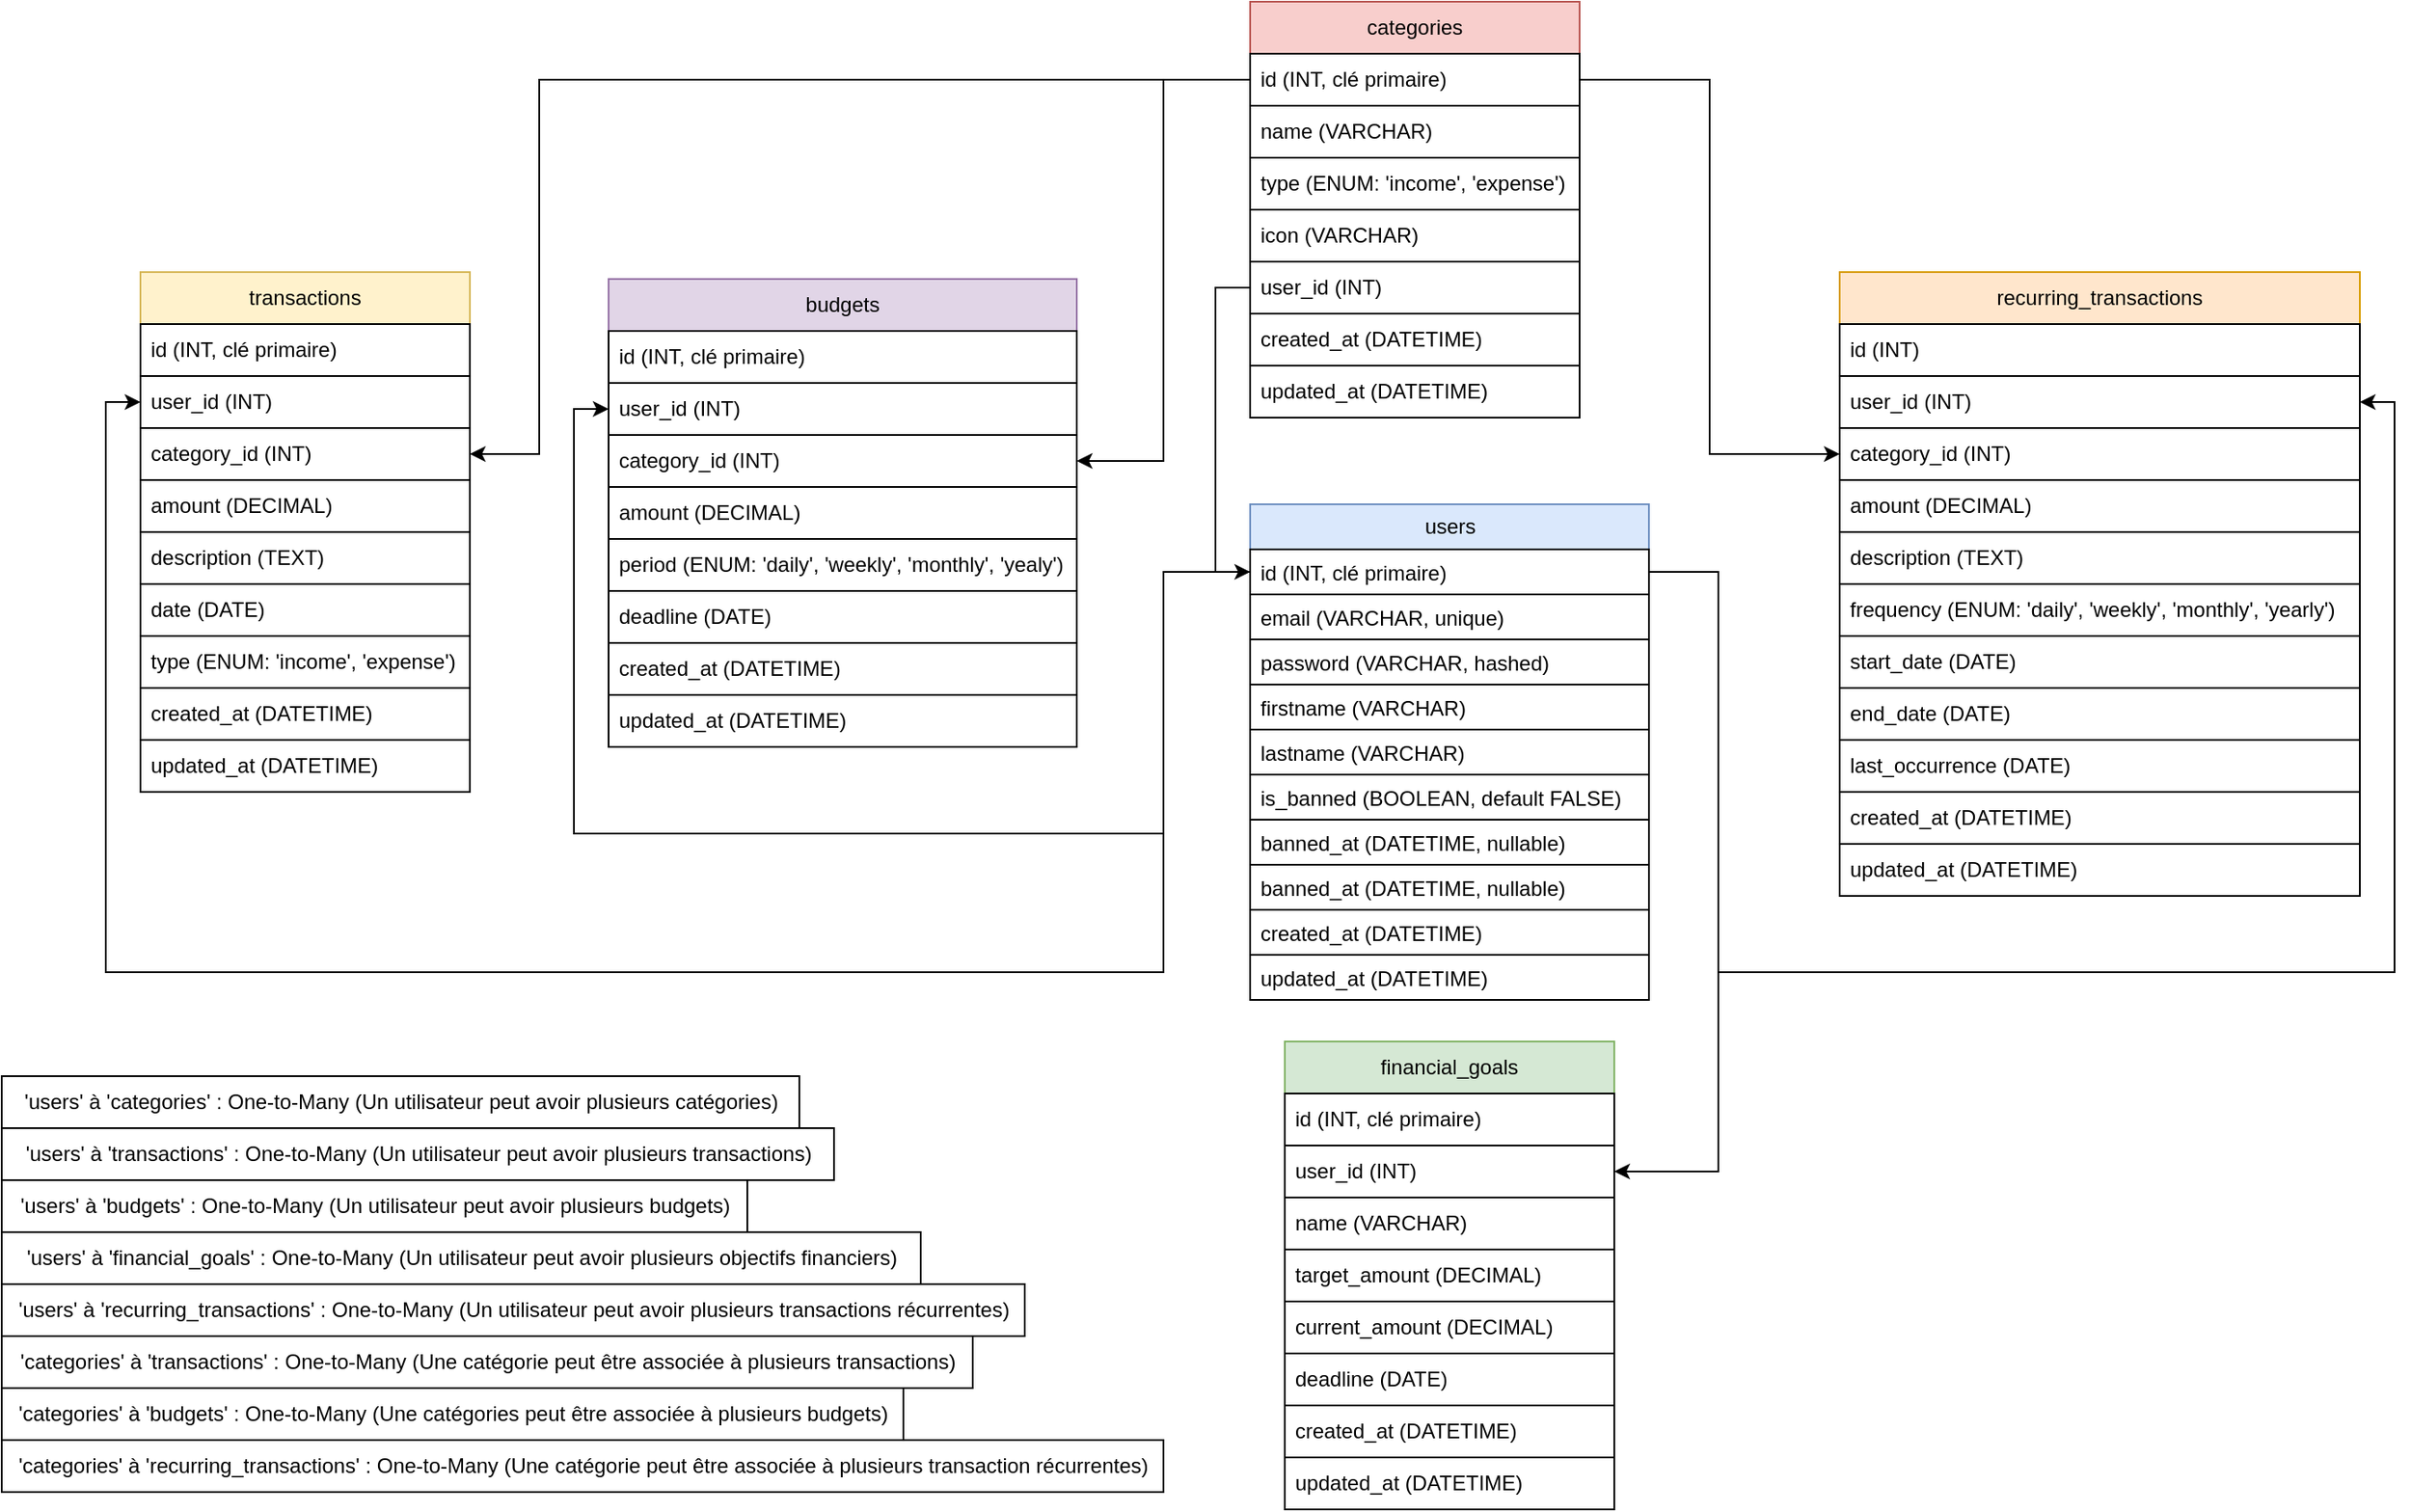 <mxfile version="24.8.4">
  <diagram name="Page-1" id="T7CXiv49Hto3s1DvhN_q">
    <mxGraphModel dx="976" dy="962" grid="1" gridSize="10" guides="1" tooltips="1" connect="1" arrows="1" fold="1" page="1" pageScale="1" pageWidth="827" pageHeight="1169" math="0" shadow="0">
      <root>
        <mxCell id="0" />
        <mxCell id="1" parent="0" />
        <mxCell id="CTLy_RP8BoX3sGNTjS6a-148" value="users" style="swimlane;fontStyle=0;childLayout=stackLayout;horizontal=1;startSize=26;fillColor=#dae8fc;horizontalStack=0;resizeParent=1;resizeParentMax=0;resizeLast=0;collapsible=1;marginBottom=0;html=1;strokeColor=#6c8ebf;" vertex="1" parent="1">
          <mxGeometry x="1580" y="430" width="230" height="286" as="geometry">
            <mxRectangle x="120" y="120" width="70" height="30" as="alternateBounds" />
          </mxGeometry>
        </mxCell>
        <mxCell id="CTLy_RP8BoX3sGNTjS6a-149" value="id (INT, clé primaire)" style="text;strokeColor=default;fillColor=none;align=left;verticalAlign=top;spacingLeft=4;spacingRight=4;overflow=hidden;rotatable=0;points=[[0,0.5],[1,0.5]];portConstraint=eastwest;whiteSpace=wrap;html=1;" vertex="1" parent="CTLy_RP8BoX3sGNTjS6a-148">
          <mxGeometry y="26" width="230" height="26" as="geometry" />
        </mxCell>
        <mxCell id="CTLy_RP8BoX3sGNTjS6a-150" value="email (VARCHAR, unique)" style="text;strokeColor=default;fillColor=none;align=left;verticalAlign=top;spacingLeft=4;spacingRight=4;overflow=hidden;rotatable=0;points=[[0,0.5],[1,0.5]];portConstraint=eastwest;whiteSpace=wrap;html=1;" vertex="1" parent="CTLy_RP8BoX3sGNTjS6a-148">
          <mxGeometry y="52" width="230" height="26" as="geometry" />
        </mxCell>
        <mxCell id="CTLy_RP8BoX3sGNTjS6a-151" value="password (VARCHAR, hashed)" style="text;strokeColor=default;fillColor=none;align=left;verticalAlign=top;spacingLeft=4;spacingRight=4;overflow=hidden;rotatable=0;points=[[0,0.5],[1,0.5]];portConstraint=eastwest;whiteSpace=wrap;html=1;" vertex="1" parent="CTLy_RP8BoX3sGNTjS6a-148">
          <mxGeometry y="78" width="230" height="26" as="geometry" />
        </mxCell>
        <mxCell id="CTLy_RP8BoX3sGNTjS6a-152" value="firstname (VARCHAR)" style="text;strokeColor=default;fillColor=none;align=left;verticalAlign=top;spacingLeft=4;spacingRight=4;overflow=hidden;rotatable=0;points=[[0,0.5],[1,0.5]];portConstraint=eastwest;whiteSpace=wrap;html=1;" vertex="1" parent="CTLy_RP8BoX3sGNTjS6a-148">
          <mxGeometry y="104" width="230" height="26" as="geometry" />
        </mxCell>
        <mxCell id="CTLy_RP8BoX3sGNTjS6a-153" value="lastname (VARCHAR)" style="text;strokeColor=default;fillColor=none;align=left;verticalAlign=top;spacingLeft=4;spacingRight=4;overflow=hidden;rotatable=0;points=[[0,0.5],[1,0.5]];portConstraint=eastwest;whiteSpace=wrap;html=1;" vertex="1" parent="CTLy_RP8BoX3sGNTjS6a-148">
          <mxGeometry y="130" width="230" height="26" as="geometry" />
        </mxCell>
        <mxCell id="CTLy_RP8BoX3sGNTjS6a-154" value="is_banned (BOOLEAN, default FALSE)" style="text;strokeColor=default;fillColor=none;align=left;verticalAlign=top;spacingLeft=4;spacingRight=4;overflow=hidden;rotatable=0;points=[[0,0.5],[1,0.5]];portConstraint=eastwest;whiteSpace=wrap;html=1;" vertex="1" parent="CTLy_RP8BoX3sGNTjS6a-148">
          <mxGeometry y="156" width="230" height="26" as="geometry" />
        </mxCell>
        <mxCell id="CTLy_RP8BoX3sGNTjS6a-155" value="banned_at (DATETIME, nullable)" style="text;strokeColor=default;fillColor=none;align=left;verticalAlign=top;spacingLeft=4;spacingRight=4;overflow=hidden;rotatable=0;points=[[0,0.5],[1,0.5]];portConstraint=eastwest;whiteSpace=wrap;html=1;" vertex="1" parent="CTLy_RP8BoX3sGNTjS6a-148">
          <mxGeometry y="182" width="230" height="26" as="geometry" />
        </mxCell>
        <mxCell id="CTLy_RP8BoX3sGNTjS6a-156" value="banned_at (DATETIME, nullable)" style="text;strokeColor=default;fillColor=none;align=left;verticalAlign=top;spacingLeft=4;spacingRight=4;overflow=hidden;rotatable=0;points=[[0,0.5],[1,0.5]];portConstraint=eastwest;whiteSpace=wrap;html=1;" vertex="1" parent="CTLy_RP8BoX3sGNTjS6a-148">
          <mxGeometry y="208" width="230" height="26" as="geometry" />
        </mxCell>
        <mxCell id="CTLy_RP8BoX3sGNTjS6a-157" value="created_at (DATETIME)" style="text;strokeColor=default;fillColor=none;align=left;verticalAlign=top;spacingLeft=4;spacingRight=4;overflow=hidden;rotatable=0;points=[[0,0.5],[1,0.5]];portConstraint=eastwest;whiteSpace=wrap;html=1;" vertex="1" parent="CTLy_RP8BoX3sGNTjS6a-148">
          <mxGeometry y="234" width="230" height="26" as="geometry" />
        </mxCell>
        <mxCell id="CTLy_RP8BoX3sGNTjS6a-158" value="updated_at (DATETIME)" style="text;strokeColor=default;fillColor=none;align=left;verticalAlign=top;spacingLeft=4;spacingRight=4;overflow=hidden;rotatable=0;points=[[0,0.5],[1,0.5]];portConstraint=eastwest;whiteSpace=wrap;html=1;" vertex="1" parent="CTLy_RP8BoX3sGNTjS6a-148">
          <mxGeometry y="260" width="230" height="26" as="geometry" />
        </mxCell>
        <mxCell id="CTLy_RP8BoX3sGNTjS6a-159" value="categories" style="swimlane;fontStyle=0;childLayout=stackLayout;horizontal=1;startSize=30;horizontalStack=0;resizeParent=1;resizeParentMax=0;resizeLast=0;collapsible=1;marginBottom=0;whiteSpace=wrap;html=1;fillColor=#f8cecc;strokeColor=#b85450;" vertex="1" parent="1">
          <mxGeometry x="1580" y="140" width="190" height="240" as="geometry" />
        </mxCell>
        <mxCell id="CTLy_RP8BoX3sGNTjS6a-160" value="id (INT, clé primaire)" style="text;strokeColor=default;fillColor=none;align=left;verticalAlign=middle;spacingLeft=4;spacingRight=4;overflow=hidden;points=[[0,0.5],[1,0.5]];portConstraint=eastwest;rotatable=0;whiteSpace=wrap;html=1;" vertex="1" parent="CTLy_RP8BoX3sGNTjS6a-159">
          <mxGeometry y="30" width="190" height="30" as="geometry" />
        </mxCell>
        <mxCell id="CTLy_RP8BoX3sGNTjS6a-161" value="name (VARCHAR)" style="text;strokeColor=default;fillColor=none;align=left;verticalAlign=middle;spacingLeft=4;spacingRight=4;overflow=hidden;points=[[0,0.5],[1,0.5]];portConstraint=eastwest;rotatable=0;whiteSpace=wrap;html=1;" vertex="1" parent="CTLy_RP8BoX3sGNTjS6a-159">
          <mxGeometry y="60" width="190" height="30" as="geometry" />
        </mxCell>
        <mxCell id="CTLy_RP8BoX3sGNTjS6a-162" value="type (ENUM: &#39;income&#39;, &#39;expense&#39;)" style="text;strokeColor=default;fillColor=none;align=left;verticalAlign=middle;spacingLeft=4;spacingRight=4;overflow=hidden;points=[[0,0.5],[1,0.5]];portConstraint=eastwest;rotatable=0;whiteSpace=wrap;html=1;" vertex="1" parent="CTLy_RP8BoX3sGNTjS6a-159">
          <mxGeometry y="90" width="190" height="30" as="geometry" />
        </mxCell>
        <mxCell id="CTLy_RP8BoX3sGNTjS6a-163" value="icon (VARCHAR)" style="text;strokeColor=default;fillColor=none;align=left;verticalAlign=middle;spacingLeft=4;spacingRight=4;overflow=hidden;points=[[0,0.5],[1,0.5]];portConstraint=eastwest;rotatable=0;whiteSpace=wrap;html=1;" vertex="1" parent="CTLy_RP8BoX3sGNTjS6a-159">
          <mxGeometry y="120" width="190" height="30" as="geometry" />
        </mxCell>
        <mxCell id="CTLy_RP8BoX3sGNTjS6a-164" value="user_id (INT)" style="text;strokeColor=default;fillColor=none;align=left;verticalAlign=middle;spacingLeft=4;spacingRight=4;overflow=hidden;points=[[0,0.5],[1,0.5]];portConstraint=eastwest;rotatable=0;whiteSpace=wrap;html=1;" vertex="1" parent="CTLy_RP8BoX3sGNTjS6a-159">
          <mxGeometry y="150" width="190" height="30" as="geometry" />
        </mxCell>
        <mxCell id="CTLy_RP8BoX3sGNTjS6a-165" value="created_at (DATETIME)" style="text;strokeColor=default;fillColor=none;align=left;verticalAlign=middle;spacingLeft=4;spacingRight=4;overflow=hidden;points=[[0,0.5],[1,0.5]];portConstraint=eastwest;rotatable=0;whiteSpace=wrap;html=1;" vertex="1" parent="CTLy_RP8BoX3sGNTjS6a-159">
          <mxGeometry y="180" width="190" height="30" as="geometry" />
        </mxCell>
        <mxCell id="CTLy_RP8BoX3sGNTjS6a-166" value="updated_at (DATETIME)" style="text;strokeColor=default;fillColor=none;align=left;verticalAlign=middle;spacingLeft=4;spacingRight=4;overflow=hidden;points=[[0,0.5],[1,0.5]];portConstraint=eastwest;rotatable=0;whiteSpace=wrap;html=1;" vertex="1" parent="CTLy_RP8BoX3sGNTjS6a-159">
          <mxGeometry y="210" width="190" height="30" as="geometry" />
        </mxCell>
        <mxCell id="CTLy_RP8BoX3sGNTjS6a-167" value="transactions" style="swimlane;fontStyle=0;childLayout=stackLayout;horizontal=1;startSize=30;horizontalStack=0;resizeParent=1;resizeParentMax=0;resizeLast=0;collapsible=1;marginBottom=0;whiteSpace=wrap;html=1;fillColor=#fff2cc;strokeColor=#d6b656;" vertex="1" parent="1">
          <mxGeometry x="940" y="296" width="190" height="300" as="geometry" />
        </mxCell>
        <mxCell id="CTLy_RP8BoX3sGNTjS6a-168" value="id (INT, clé primaire)" style="text;strokeColor=default;fillColor=none;align=left;verticalAlign=middle;spacingLeft=4;spacingRight=4;overflow=hidden;points=[[0,0.5],[1,0.5]];portConstraint=eastwest;rotatable=0;whiteSpace=wrap;html=1;" vertex="1" parent="CTLy_RP8BoX3sGNTjS6a-167">
          <mxGeometry y="30" width="190" height="30" as="geometry" />
        </mxCell>
        <mxCell id="CTLy_RP8BoX3sGNTjS6a-169" value="user_id (INT)" style="text;strokeColor=default;fillColor=none;align=left;verticalAlign=middle;spacingLeft=4;spacingRight=4;overflow=hidden;points=[[0,0.5],[1,0.5]];portConstraint=eastwest;rotatable=0;whiteSpace=wrap;html=1;" vertex="1" parent="CTLy_RP8BoX3sGNTjS6a-167">
          <mxGeometry y="60" width="190" height="30" as="geometry" />
        </mxCell>
        <mxCell id="CTLy_RP8BoX3sGNTjS6a-170" value="category_id (INT)" style="text;strokeColor=default;fillColor=none;align=left;verticalAlign=middle;spacingLeft=4;spacingRight=4;overflow=hidden;points=[[0,0.5],[1,0.5]];portConstraint=eastwest;rotatable=0;whiteSpace=wrap;html=1;" vertex="1" parent="CTLy_RP8BoX3sGNTjS6a-167">
          <mxGeometry y="90" width="190" height="30" as="geometry" />
        </mxCell>
        <mxCell id="CTLy_RP8BoX3sGNTjS6a-171" value="amount (DECIMAL)" style="text;strokeColor=default;fillColor=none;align=left;verticalAlign=middle;spacingLeft=4;spacingRight=4;overflow=hidden;points=[[0,0.5],[1,0.5]];portConstraint=eastwest;rotatable=0;whiteSpace=wrap;html=1;" vertex="1" parent="CTLy_RP8BoX3sGNTjS6a-167">
          <mxGeometry y="120" width="190" height="30" as="geometry" />
        </mxCell>
        <mxCell id="CTLy_RP8BoX3sGNTjS6a-172" value="description (TEXT)" style="text;strokeColor=default;fillColor=none;align=left;verticalAlign=middle;spacingLeft=4;spacingRight=4;overflow=hidden;points=[[0,0.5],[1,0.5]];portConstraint=eastwest;rotatable=0;whiteSpace=wrap;html=1;" vertex="1" parent="CTLy_RP8BoX3sGNTjS6a-167">
          <mxGeometry y="150" width="190" height="30" as="geometry" />
        </mxCell>
        <mxCell id="CTLy_RP8BoX3sGNTjS6a-173" value="date (DATE)" style="text;strokeColor=default;fillColor=none;align=left;verticalAlign=middle;spacingLeft=4;spacingRight=4;overflow=hidden;points=[[0,0.5],[1,0.5]];portConstraint=eastwest;rotatable=0;whiteSpace=wrap;html=1;" vertex="1" parent="CTLy_RP8BoX3sGNTjS6a-167">
          <mxGeometry y="180" width="190" height="30" as="geometry" />
        </mxCell>
        <mxCell id="CTLy_RP8BoX3sGNTjS6a-174" value="type (ENUM: &#39;income&#39;, &#39;expense&#39;)" style="text;strokeColor=default;fillColor=none;align=left;verticalAlign=middle;spacingLeft=4;spacingRight=4;overflow=hidden;points=[[0,0.5],[1,0.5]];portConstraint=eastwest;rotatable=0;whiteSpace=wrap;html=1;" vertex="1" parent="CTLy_RP8BoX3sGNTjS6a-167">
          <mxGeometry y="210" width="190" height="30" as="geometry" />
        </mxCell>
        <mxCell id="CTLy_RP8BoX3sGNTjS6a-175" value="created_at (DATETIME)" style="text;strokeColor=default;fillColor=none;align=left;verticalAlign=middle;spacingLeft=4;spacingRight=4;overflow=hidden;points=[[0,0.5],[1,0.5]];portConstraint=eastwest;rotatable=0;whiteSpace=wrap;html=1;" vertex="1" parent="CTLy_RP8BoX3sGNTjS6a-167">
          <mxGeometry y="240" width="190" height="30" as="geometry" />
        </mxCell>
        <mxCell id="CTLy_RP8BoX3sGNTjS6a-176" value="updated_at (DATETIME)" style="text;strokeColor=default;fillColor=none;align=left;verticalAlign=middle;spacingLeft=4;spacingRight=4;overflow=hidden;points=[[0,0.5],[1,0.5]];portConstraint=eastwest;rotatable=0;whiteSpace=wrap;html=1;" vertex="1" parent="CTLy_RP8BoX3sGNTjS6a-167">
          <mxGeometry y="270" width="190" height="30" as="geometry" />
        </mxCell>
        <mxCell id="CTLy_RP8BoX3sGNTjS6a-177" value="budgets" style="swimlane;fontStyle=0;childLayout=stackLayout;horizontal=1;startSize=30;horizontalStack=0;resizeParent=1;resizeParentMax=0;resizeLast=0;collapsible=1;marginBottom=0;whiteSpace=wrap;html=1;fillColor=#e1d5e7;strokeColor=#9673a6;" vertex="1" parent="1">
          <mxGeometry x="1210" y="300" width="270" height="270" as="geometry" />
        </mxCell>
        <mxCell id="CTLy_RP8BoX3sGNTjS6a-178" value="id (INT, clé primaire)" style="text;strokeColor=default;fillColor=none;align=left;verticalAlign=middle;spacingLeft=4;spacingRight=4;overflow=hidden;points=[[0,0.5],[1,0.5]];portConstraint=eastwest;rotatable=0;whiteSpace=wrap;html=1;" vertex="1" parent="CTLy_RP8BoX3sGNTjS6a-177">
          <mxGeometry y="30" width="270" height="30" as="geometry" />
        </mxCell>
        <mxCell id="CTLy_RP8BoX3sGNTjS6a-179" value="user_id (INT)" style="text;strokeColor=default;fillColor=none;align=left;verticalAlign=middle;spacingLeft=4;spacingRight=4;overflow=hidden;points=[[0,0.5],[1,0.5]];portConstraint=eastwest;rotatable=0;whiteSpace=wrap;html=1;" vertex="1" parent="CTLy_RP8BoX3sGNTjS6a-177">
          <mxGeometry y="60" width="270" height="30" as="geometry" />
        </mxCell>
        <mxCell id="CTLy_RP8BoX3sGNTjS6a-180" value="category_id (INT)" style="text;strokeColor=default;fillColor=none;align=left;verticalAlign=middle;spacingLeft=4;spacingRight=4;overflow=hidden;points=[[0,0.5],[1,0.5]];portConstraint=eastwest;rotatable=0;whiteSpace=wrap;html=1;" vertex="1" parent="CTLy_RP8BoX3sGNTjS6a-177">
          <mxGeometry y="90" width="270" height="30" as="geometry" />
        </mxCell>
        <mxCell id="CTLy_RP8BoX3sGNTjS6a-181" value="amount (DECIMAL)" style="text;strokeColor=default;fillColor=none;align=left;verticalAlign=middle;spacingLeft=4;spacingRight=4;overflow=hidden;points=[[0,0.5],[1,0.5]];portConstraint=eastwest;rotatable=0;whiteSpace=wrap;html=1;" vertex="1" parent="CTLy_RP8BoX3sGNTjS6a-177">
          <mxGeometry y="120" width="270" height="30" as="geometry" />
        </mxCell>
        <mxCell id="CTLy_RP8BoX3sGNTjS6a-182" value="period (ENUM: &#39;daily&#39;, &#39;weekly&#39;, &#39;monthly&#39;, &#39;yealy&#39;)" style="text;strokeColor=default;fillColor=none;align=left;verticalAlign=middle;spacingLeft=4;spacingRight=4;overflow=hidden;points=[[0,0.5],[1,0.5]];portConstraint=eastwest;rotatable=0;whiteSpace=wrap;html=1;" vertex="1" parent="CTLy_RP8BoX3sGNTjS6a-177">
          <mxGeometry y="150" width="270" height="30" as="geometry" />
        </mxCell>
        <mxCell id="CTLy_RP8BoX3sGNTjS6a-183" value="deadline (DATE)" style="text;strokeColor=default;fillColor=none;align=left;verticalAlign=middle;spacingLeft=4;spacingRight=4;overflow=hidden;points=[[0,0.5],[1,0.5]];portConstraint=eastwest;rotatable=0;whiteSpace=wrap;html=1;" vertex="1" parent="CTLy_RP8BoX3sGNTjS6a-177">
          <mxGeometry y="180" width="270" height="30" as="geometry" />
        </mxCell>
        <mxCell id="CTLy_RP8BoX3sGNTjS6a-184" value="created_at (DATETIME)" style="text;strokeColor=default;fillColor=none;align=left;verticalAlign=middle;spacingLeft=4;spacingRight=4;overflow=hidden;points=[[0,0.5],[1,0.5]];portConstraint=eastwest;rotatable=0;whiteSpace=wrap;html=1;" vertex="1" parent="CTLy_RP8BoX3sGNTjS6a-177">
          <mxGeometry y="210" width="270" height="30" as="geometry" />
        </mxCell>
        <mxCell id="CTLy_RP8BoX3sGNTjS6a-185" value="updated_at (DATETIME)" style="text;strokeColor=default;fillColor=none;align=left;verticalAlign=middle;spacingLeft=4;spacingRight=4;overflow=hidden;points=[[0,0.5],[1,0.5]];portConstraint=eastwest;rotatable=0;whiteSpace=wrap;html=1;" vertex="1" parent="CTLy_RP8BoX3sGNTjS6a-177">
          <mxGeometry y="240" width="270" height="30" as="geometry" />
        </mxCell>
        <mxCell id="CTLy_RP8BoX3sGNTjS6a-186" value="financial_goals" style="swimlane;fontStyle=0;childLayout=stackLayout;horizontal=1;startSize=30;horizontalStack=0;resizeParent=1;resizeParentMax=0;resizeLast=0;collapsible=1;marginBottom=0;whiteSpace=wrap;html=1;fillColor=#d5e8d4;strokeColor=#82b366;" vertex="1" parent="1">
          <mxGeometry x="1600" y="740" width="190" height="270" as="geometry" />
        </mxCell>
        <mxCell id="CTLy_RP8BoX3sGNTjS6a-187" value="id (INT, clé primaire)" style="text;strokeColor=default;fillColor=none;align=left;verticalAlign=middle;spacingLeft=4;spacingRight=4;overflow=hidden;points=[[0,0.5],[1,0.5]];portConstraint=eastwest;rotatable=0;whiteSpace=wrap;html=1;" vertex="1" parent="CTLy_RP8BoX3sGNTjS6a-186">
          <mxGeometry y="30" width="190" height="30" as="geometry" />
        </mxCell>
        <mxCell id="CTLy_RP8BoX3sGNTjS6a-188" value="user_id (INT)" style="text;strokeColor=default;fillColor=none;align=left;verticalAlign=middle;spacingLeft=4;spacingRight=4;overflow=hidden;points=[[0,0.5],[1,0.5]];portConstraint=eastwest;rotatable=0;whiteSpace=wrap;html=1;" vertex="1" parent="CTLy_RP8BoX3sGNTjS6a-186">
          <mxGeometry y="60" width="190" height="30" as="geometry" />
        </mxCell>
        <mxCell id="CTLy_RP8BoX3sGNTjS6a-189" value="name (VARCHAR)" style="text;strokeColor=default;fillColor=none;align=left;verticalAlign=middle;spacingLeft=4;spacingRight=4;overflow=hidden;points=[[0,0.5],[1,0.5]];portConstraint=eastwest;rotatable=0;whiteSpace=wrap;html=1;" vertex="1" parent="CTLy_RP8BoX3sGNTjS6a-186">
          <mxGeometry y="90" width="190" height="30" as="geometry" />
        </mxCell>
        <mxCell id="CTLy_RP8BoX3sGNTjS6a-190" value="target_amount (DECIMAL)" style="text;strokeColor=default;fillColor=none;align=left;verticalAlign=middle;spacingLeft=4;spacingRight=4;overflow=hidden;points=[[0,0.5],[1,0.5]];portConstraint=eastwest;rotatable=0;whiteSpace=wrap;html=1;" vertex="1" parent="CTLy_RP8BoX3sGNTjS6a-186">
          <mxGeometry y="120" width="190" height="30" as="geometry" />
        </mxCell>
        <mxCell id="CTLy_RP8BoX3sGNTjS6a-191" value="current_amount (DECIMAL)" style="text;strokeColor=default;fillColor=none;align=left;verticalAlign=middle;spacingLeft=4;spacingRight=4;overflow=hidden;points=[[0,0.5],[1,0.5]];portConstraint=eastwest;rotatable=0;whiteSpace=wrap;html=1;" vertex="1" parent="CTLy_RP8BoX3sGNTjS6a-186">
          <mxGeometry y="150" width="190" height="30" as="geometry" />
        </mxCell>
        <mxCell id="CTLy_RP8BoX3sGNTjS6a-192" value="deadline (DATE)" style="text;strokeColor=default;fillColor=none;align=left;verticalAlign=middle;spacingLeft=4;spacingRight=4;overflow=hidden;points=[[0,0.5],[1,0.5]];portConstraint=eastwest;rotatable=0;whiteSpace=wrap;html=1;" vertex="1" parent="CTLy_RP8BoX3sGNTjS6a-186">
          <mxGeometry y="180" width="190" height="30" as="geometry" />
        </mxCell>
        <mxCell id="CTLy_RP8BoX3sGNTjS6a-193" value="created_at (DATETIME)" style="text;strokeColor=default;fillColor=none;align=left;verticalAlign=middle;spacingLeft=4;spacingRight=4;overflow=hidden;points=[[0,0.5],[1,0.5]];portConstraint=eastwest;rotatable=0;whiteSpace=wrap;html=1;" vertex="1" parent="CTLy_RP8BoX3sGNTjS6a-186">
          <mxGeometry y="210" width="190" height="30" as="geometry" />
        </mxCell>
        <mxCell id="CTLy_RP8BoX3sGNTjS6a-194" value="updated_at (DATETIME)" style="text;strokeColor=default;fillColor=none;align=left;verticalAlign=middle;spacingLeft=4;spacingRight=4;overflow=hidden;points=[[0,0.5],[1,0.5]];portConstraint=eastwest;rotatable=0;whiteSpace=wrap;html=1;" vertex="1" parent="CTLy_RP8BoX3sGNTjS6a-186">
          <mxGeometry y="240" width="190" height="30" as="geometry" />
        </mxCell>
        <mxCell id="CTLy_RP8BoX3sGNTjS6a-195" value="recurring_transactions" style="swimlane;fontStyle=0;childLayout=stackLayout;horizontal=1;startSize=30;horizontalStack=0;resizeParent=1;resizeParentMax=0;resizeLast=0;collapsible=1;marginBottom=0;whiteSpace=wrap;html=1;fillColor=#FFE6CC;strokeColor=#d79b00;" vertex="1" parent="1">
          <mxGeometry x="1920" y="296" width="300" height="360" as="geometry" />
        </mxCell>
        <mxCell id="CTLy_RP8BoX3sGNTjS6a-196" value="id (INT)" style="text;strokeColor=default;fillColor=none;align=left;verticalAlign=middle;spacingLeft=4;spacingRight=4;overflow=hidden;points=[[0,0.5],[1,0.5]];portConstraint=eastwest;rotatable=0;whiteSpace=wrap;html=1;" vertex="1" parent="CTLy_RP8BoX3sGNTjS6a-195">
          <mxGeometry y="30" width="300" height="30" as="geometry" />
        </mxCell>
        <mxCell id="CTLy_RP8BoX3sGNTjS6a-197" value="user_id (INT)" style="text;strokeColor=default;fillColor=none;align=left;verticalAlign=middle;spacingLeft=4;spacingRight=4;overflow=hidden;points=[[0,0.5],[1,0.5]];portConstraint=eastwest;rotatable=0;whiteSpace=wrap;html=1;" vertex="1" parent="CTLy_RP8BoX3sGNTjS6a-195">
          <mxGeometry y="60" width="300" height="30" as="geometry" />
        </mxCell>
        <mxCell id="CTLy_RP8BoX3sGNTjS6a-198" value="category_id (INT)" style="text;strokeColor=default;fillColor=none;align=left;verticalAlign=middle;spacingLeft=4;spacingRight=4;overflow=hidden;points=[[0,0.5],[1,0.5]];portConstraint=eastwest;rotatable=0;whiteSpace=wrap;html=1;" vertex="1" parent="CTLy_RP8BoX3sGNTjS6a-195">
          <mxGeometry y="90" width="300" height="30" as="geometry" />
        </mxCell>
        <mxCell id="CTLy_RP8BoX3sGNTjS6a-199" value="amount (DECIMAL)" style="text;strokeColor=default;fillColor=none;align=left;verticalAlign=middle;spacingLeft=4;spacingRight=4;overflow=hidden;points=[[0,0.5],[1,0.5]];portConstraint=eastwest;rotatable=0;whiteSpace=wrap;html=1;" vertex="1" parent="CTLy_RP8BoX3sGNTjS6a-195">
          <mxGeometry y="120" width="300" height="30" as="geometry" />
        </mxCell>
        <mxCell id="CTLy_RP8BoX3sGNTjS6a-200" value="description (TEXT)" style="text;strokeColor=default;fillColor=none;align=left;verticalAlign=middle;spacingLeft=4;spacingRight=4;overflow=hidden;points=[[0,0.5],[1,0.5]];portConstraint=eastwest;rotatable=0;whiteSpace=wrap;html=1;" vertex="1" parent="CTLy_RP8BoX3sGNTjS6a-195">
          <mxGeometry y="150" width="300" height="30" as="geometry" />
        </mxCell>
        <mxCell id="CTLy_RP8BoX3sGNTjS6a-201" value="frequency (ENUM: &#39;daily&#39;, &#39;weekly&#39;, &#39;monthly&#39;, &#39;yearly&#39;)" style="text;strokeColor=default;fillColor=none;align=left;verticalAlign=middle;spacingLeft=4;spacingRight=4;overflow=hidden;points=[[0,0.5],[1,0.5]];portConstraint=eastwest;rotatable=0;whiteSpace=wrap;html=1;" vertex="1" parent="CTLy_RP8BoX3sGNTjS6a-195">
          <mxGeometry y="180" width="300" height="30" as="geometry" />
        </mxCell>
        <mxCell id="CTLy_RP8BoX3sGNTjS6a-202" value="start_date (DATE)" style="text;strokeColor=default;fillColor=none;align=left;verticalAlign=middle;spacingLeft=4;spacingRight=4;overflow=hidden;points=[[0,0.5],[1,0.5]];portConstraint=eastwest;rotatable=0;whiteSpace=wrap;html=1;" vertex="1" parent="CTLy_RP8BoX3sGNTjS6a-195">
          <mxGeometry y="210" width="300" height="30" as="geometry" />
        </mxCell>
        <mxCell id="CTLy_RP8BoX3sGNTjS6a-203" value="end_date (DATE)" style="text;strokeColor=default;fillColor=none;align=left;verticalAlign=middle;spacingLeft=4;spacingRight=4;overflow=hidden;points=[[0,0.5],[1,0.5]];portConstraint=eastwest;rotatable=0;whiteSpace=wrap;html=1;" vertex="1" parent="CTLy_RP8BoX3sGNTjS6a-195">
          <mxGeometry y="240" width="300" height="30" as="geometry" />
        </mxCell>
        <mxCell id="CTLy_RP8BoX3sGNTjS6a-204" value="last_occurrence (DATE)" style="text;strokeColor=default;fillColor=none;align=left;verticalAlign=middle;spacingLeft=4;spacingRight=4;overflow=hidden;points=[[0,0.5],[1,0.5]];portConstraint=eastwest;rotatable=0;whiteSpace=wrap;html=1;" vertex="1" parent="CTLy_RP8BoX3sGNTjS6a-195">
          <mxGeometry y="270" width="300" height="30" as="geometry" />
        </mxCell>
        <mxCell id="CTLy_RP8BoX3sGNTjS6a-205" value="created_at (DATETIME)" style="text;strokeColor=default;fillColor=none;align=left;verticalAlign=middle;spacingLeft=4;spacingRight=4;overflow=hidden;points=[[0,0.5],[1,0.5]];portConstraint=eastwest;rotatable=0;whiteSpace=wrap;html=1;" vertex="1" parent="CTLy_RP8BoX3sGNTjS6a-195">
          <mxGeometry y="300" width="300" height="30" as="geometry" />
        </mxCell>
        <mxCell id="CTLy_RP8BoX3sGNTjS6a-206" value="updated_at (DATETIME)" style="text;strokeColor=default;fillColor=none;align=left;verticalAlign=middle;spacingLeft=4;spacingRight=4;overflow=hidden;points=[[0,0.5],[1,0.5]];portConstraint=eastwest;rotatable=0;whiteSpace=wrap;html=1;" vertex="1" parent="CTLy_RP8BoX3sGNTjS6a-195">
          <mxGeometry y="330" width="300" height="30" as="geometry" />
        </mxCell>
        <mxCell id="CTLy_RP8BoX3sGNTjS6a-214" style="edgeStyle=orthogonalEdgeStyle;rounded=0;orthogonalLoop=1;jettySize=auto;html=1;entryX=0;entryY=0.5;entryDx=0;entryDy=0;" edge="1" parent="1" source="CTLy_RP8BoX3sGNTjS6a-149" target="CTLy_RP8BoX3sGNTjS6a-179">
          <mxGeometry relative="1" as="geometry">
            <Array as="points">
              <mxPoint x="1530" y="469" />
              <mxPoint x="1530" y="620" />
              <mxPoint x="1190" y="620" />
              <mxPoint x="1190" y="375" />
            </Array>
          </mxGeometry>
        </mxCell>
        <mxCell id="CTLy_RP8BoX3sGNTjS6a-215" style="edgeStyle=orthogonalEdgeStyle;rounded=0;orthogonalLoop=1;jettySize=auto;html=1;entryX=0;entryY=0.5;entryDx=0;entryDy=0;" edge="1" parent="1" source="CTLy_RP8BoX3sGNTjS6a-149" target="CTLy_RP8BoX3sGNTjS6a-169">
          <mxGeometry relative="1" as="geometry">
            <Array as="points">
              <mxPoint x="1530" y="469" />
              <mxPoint x="1530" y="700" />
              <mxPoint x="920" y="700" />
              <mxPoint x="920" y="371" />
            </Array>
          </mxGeometry>
        </mxCell>
        <mxCell id="CTLy_RP8BoX3sGNTjS6a-216" style="edgeStyle=orthogonalEdgeStyle;rounded=0;orthogonalLoop=1;jettySize=auto;html=1;exitX=1;exitY=0.5;exitDx=0;exitDy=0;entryX=1;entryY=0.5;entryDx=0;entryDy=0;" edge="1" parent="1" source="CTLy_RP8BoX3sGNTjS6a-149" target="CTLy_RP8BoX3sGNTjS6a-197">
          <mxGeometry relative="1" as="geometry">
            <Array as="points">
              <mxPoint x="1850" y="469" />
              <mxPoint x="1850" y="700" />
              <mxPoint x="2240" y="700" />
              <mxPoint x="2240" y="371" />
            </Array>
          </mxGeometry>
        </mxCell>
        <mxCell id="CTLy_RP8BoX3sGNTjS6a-218" style="edgeStyle=orthogonalEdgeStyle;rounded=0;orthogonalLoop=1;jettySize=auto;html=1;exitX=0;exitY=0.5;exitDx=0;exitDy=0;entryX=1;entryY=0.5;entryDx=0;entryDy=0;" edge="1" parent="1" source="CTLy_RP8BoX3sGNTjS6a-160" target="CTLy_RP8BoX3sGNTjS6a-170">
          <mxGeometry relative="1" as="geometry">
            <Array as="points">
              <mxPoint x="1170" y="185" />
              <mxPoint x="1170" y="401" />
            </Array>
          </mxGeometry>
        </mxCell>
        <mxCell id="CTLy_RP8BoX3sGNTjS6a-219" style="edgeStyle=orthogonalEdgeStyle;rounded=0;orthogonalLoop=1;jettySize=auto;html=1;entryX=1;entryY=0.5;entryDx=0;entryDy=0;" edge="1" parent="1" source="CTLy_RP8BoX3sGNTjS6a-160" target="CTLy_RP8BoX3sGNTjS6a-180">
          <mxGeometry relative="1" as="geometry" />
        </mxCell>
        <mxCell id="CTLy_RP8BoX3sGNTjS6a-220" style="edgeStyle=orthogonalEdgeStyle;rounded=0;orthogonalLoop=1;jettySize=auto;html=1;exitX=1;exitY=0.5;exitDx=0;exitDy=0;entryX=0;entryY=0.5;entryDx=0;entryDy=0;" edge="1" parent="1" source="CTLy_RP8BoX3sGNTjS6a-160" target="CTLy_RP8BoX3sGNTjS6a-198">
          <mxGeometry relative="1" as="geometry" />
        </mxCell>
        <mxCell id="CTLy_RP8BoX3sGNTjS6a-233" value="" style="group" vertex="1" connectable="0" parent="1">
          <mxGeometry x="860" y="760" width="670" height="240" as="geometry" />
        </mxCell>
        <mxCell id="CTLy_RP8BoX3sGNTjS6a-224" value="&#39;users&#39; à &#39;categories&#39; : One-to-Many (Un utilisateur peut avoir plusieurs catégories)" style="text;html=1;align=center;verticalAlign=middle;resizable=0;points=[];autosize=1;strokeColor=default;fillColor=none;rounded=0;" vertex="1" parent="CTLy_RP8BoX3sGNTjS6a-233">
          <mxGeometry width="460" height="30" as="geometry" />
        </mxCell>
        <mxCell id="CTLy_RP8BoX3sGNTjS6a-225" value="&#39;users&#39; à &#39;transactions&#39; : One-to-Many (Un utilisateur peut avoir plusieurs transactions)" style="text;html=1;align=center;verticalAlign=middle;resizable=0;points=[];autosize=1;strokeColor=default;fillColor=none;rounded=0;" vertex="1" parent="CTLy_RP8BoX3sGNTjS6a-233">
          <mxGeometry y="30" width="480" height="30" as="geometry" />
        </mxCell>
        <mxCell id="CTLy_RP8BoX3sGNTjS6a-226" value="&#39;users&#39; à &#39;budgets&#39; : One-to-Many (Un utilisateur peut avoir plusieurs budgets)" style="text;html=1;align=center;verticalAlign=middle;resizable=0;points=[];autosize=1;strokeColor=default;fillColor=none;rounded=0;" vertex="1" parent="CTLy_RP8BoX3sGNTjS6a-233">
          <mxGeometry y="60" width="430" height="30" as="geometry" />
        </mxCell>
        <mxCell id="CTLy_RP8BoX3sGNTjS6a-227" value="&#39;users&#39; à &#39;financial_goals&#39; : One-to-Many (Un utilisateur peut avoir plusieurs objectifs financiers)" style="text;html=1;align=center;verticalAlign=middle;resizable=0;points=[];autosize=1;strokeColor=default;fillColor=none;rounded=0;" vertex="1" parent="CTLy_RP8BoX3sGNTjS6a-233">
          <mxGeometry y="90" width="530" height="30" as="geometry" />
        </mxCell>
        <mxCell id="CTLy_RP8BoX3sGNTjS6a-228" value="&#39;categories&#39; à &#39;budgets&#39; : One-to-Many (Une catégories peut être associée à plusieurs budgets)" style="text;html=1;align=center;verticalAlign=middle;resizable=0;points=[];autosize=1;strokeColor=default;fillColor=none;rounded=0;" vertex="1" parent="CTLy_RP8BoX3sGNTjS6a-233">
          <mxGeometry y="180" width="520" height="30" as="geometry" />
        </mxCell>
        <mxCell id="CTLy_RP8BoX3sGNTjS6a-230" value="&#39;users&#39; à &#39;recurring_transactions&#39; : One-to-Many (Un utilisateur peut avoir plusieurs transactions récurrentes)" style="text;html=1;align=center;verticalAlign=middle;resizable=0;points=[];autosize=1;strokeColor=default;fillColor=none;rounded=0;" vertex="1" parent="CTLy_RP8BoX3sGNTjS6a-233">
          <mxGeometry y="120" width="590" height="30" as="geometry" />
        </mxCell>
        <mxCell id="CTLy_RP8BoX3sGNTjS6a-231" value="&#39;categories&#39; à &#39;transactions&#39; : One-to-Many (Une catégorie peut être associée à plusieurs transactions)" style="text;html=1;align=center;verticalAlign=middle;resizable=0;points=[];autosize=1;strokeColor=default;fillColor=none;rounded=0;" vertex="1" parent="CTLy_RP8BoX3sGNTjS6a-233">
          <mxGeometry y="150" width="560" height="30" as="geometry" />
        </mxCell>
        <mxCell id="CTLy_RP8BoX3sGNTjS6a-232" value="&#39;categories&#39; à &#39;recurring_transactions&#39; : One-to-Many (Une catégorie peut être associée à plusieurs transaction récurrentes)" style="text;html=1;align=center;verticalAlign=middle;resizable=0;points=[];autosize=1;strokeColor=default;fillColor=none;rounded=0;" vertex="1" parent="CTLy_RP8BoX3sGNTjS6a-233">
          <mxGeometry y="210" width="670" height="30" as="geometry" />
        </mxCell>
        <mxCell id="CTLy_RP8BoX3sGNTjS6a-234" style="edgeStyle=orthogonalEdgeStyle;rounded=0;orthogonalLoop=1;jettySize=auto;html=1;entryX=0;entryY=0.5;entryDx=0;entryDy=0;" edge="1" parent="1" source="CTLy_RP8BoX3sGNTjS6a-164" target="CTLy_RP8BoX3sGNTjS6a-149">
          <mxGeometry relative="1" as="geometry">
            <Array as="points">
              <mxPoint x="1560" y="305" />
              <mxPoint x="1560" y="469" />
            </Array>
          </mxGeometry>
        </mxCell>
        <mxCell id="CTLy_RP8BoX3sGNTjS6a-235" style="edgeStyle=orthogonalEdgeStyle;rounded=0;orthogonalLoop=1;jettySize=auto;html=1;entryX=1;entryY=0.5;entryDx=0;entryDy=0;" edge="1" parent="1" source="CTLy_RP8BoX3sGNTjS6a-149" target="CTLy_RP8BoX3sGNTjS6a-188">
          <mxGeometry relative="1" as="geometry">
            <Array as="points">
              <mxPoint x="1850" y="469" />
              <mxPoint x="1850" y="815" />
            </Array>
          </mxGeometry>
        </mxCell>
      </root>
    </mxGraphModel>
  </diagram>
</mxfile>
